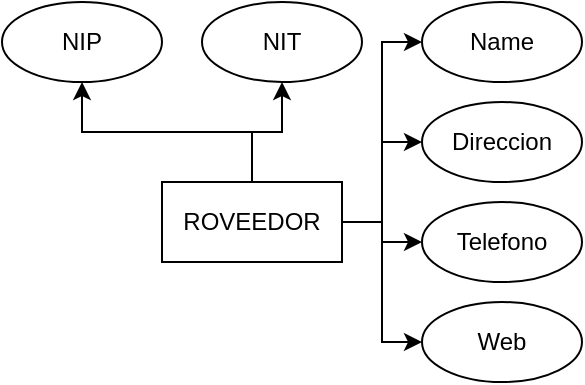 <mxfile version="20.0.4" type="github">
  <diagram name="1" id="e7e014a7-5840-1c2e-5031-d8a46d1fe8dd">
    <mxGraphModel dx="1094" dy="726" grid="1" gridSize="10" guides="1" tooltips="1" connect="1" arrows="1" fold="1" page="1" pageScale="1" pageWidth="1169" pageHeight="826" background="none" math="0" shadow="0">
      <root>
        <mxCell id="0" />
        <mxCell id="1" parent="0" />
        <mxCell id="QbTCmA_wk1OMmVpmayp_-49" style="edgeStyle=orthogonalEdgeStyle;rounded=0;orthogonalLoop=1;jettySize=auto;html=1;entryX=0.5;entryY=1;entryDx=0;entryDy=0;" edge="1" parent="1" source="QbTCmA_wk1OMmVpmayp_-41" target="QbTCmA_wk1OMmVpmayp_-42">
          <mxGeometry relative="1" as="geometry" />
        </mxCell>
        <mxCell id="QbTCmA_wk1OMmVpmayp_-50" style="edgeStyle=orthogonalEdgeStyle;rounded=0;orthogonalLoop=1;jettySize=auto;html=1;entryX=0.5;entryY=1;entryDx=0;entryDy=0;" edge="1" parent="1" source="QbTCmA_wk1OMmVpmayp_-41" target="QbTCmA_wk1OMmVpmayp_-46">
          <mxGeometry relative="1" as="geometry" />
        </mxCell>
        <mxCell id="QbTCmA_wk1OMmVpmayp_-51" style="edgeStyle=orthogonalEdgeStyle;rounded=0;orthogonalLoop=1;jettySize=auto;html=1;entryX=0;entryY=0.5;entryDx=0;entryDy=0;" edge="1" parent="1" source="QbTCmA_wk1OMmVpmayp_-41" target="QbTCmA_wk1OMmVpmayp_-47">
          <mxGeometry relative="1" as="geometry" />
        </mxCell>
        <mxCell id="QbTCmA_wk1OMmVpmayp_-52" style="edgeStyle=orthogonalEdgeStyle;rounded=0;orthogonalLoop=1;jettySize=auto;html=1;entryX=0;entryY=0.5;entryDx=0;entryDy=0;" edge="1" parent="1" source="QbTCmA_wk1OMmVpmayp_-41" target="QbTCmA_wk1OMmVpmayp_-45">
          <mxGeometry relative="1" as="geometry" />
        </mxCell>
        <mxCell id="QbTCmA_wk1OMmVpmayp_-53" style="edgeStyle=orthogonalEdgeStyle;rounded=0;orthogonalLoop=1;jettySize=auto;html=1;entryX=0;entryY=0.5;entryDx=0;entryDy=0;" edge="1" parent="1" source="QbTCmA_wk1OMmVpmayp_-41" target="QbTCmA_wk1OMmVpmayp_-44">
          <mxGeometry relative="1" as="geometry" />
        </mxCell>
        <mxCell id="QbTCmA_wk1OMmVpmayp_-54" style="edgeStyle=orthogonalEdgeStyle;rounded=0;orthogonalLoop=1;jettySize=auto;html=1;entryX=0;entryY=0.5;entryDx=0;entryDy=0;" edge="1" parent="1" source="QbTCmA_wk1OMmVpmayp_-41" target="QbTCmA_wk1OMmVpmayp_-43">
          <mxGeometry relative="1" as="geometry" />
        </mxCell>
        <mxCell id="QbTCmA_wk1OMmVpmayp_-41" value="&lt;div&gt;ROVEEDOR&lt;/div&gt;" style="rounded=0;whiteSpace=wrap;html=1;" vertex="1" parent="1">
          <mxGeometry x="930" y="210" width="90" height="40" as="geometry" />
        </mxCell>
        <mxCell id="QbTCmA_wk1OMmVpmayp_-42" value="NIP" style="ellipse;whiteSpace=wrap;html=1;" vertex="1" parent="1">
          <mxGeometry x="850" y="120" width="80" height="40" as="geometry" />
        </mxCell>
        <mxCell id="QbTCmA_wk1OMmVpmayp_-43" value="Web" style="ellipse;whiteSpace=wrap;html=1;" vertex="1" parent="1">
          <mxGeometry x="1060" y="270" width="80" height="40" as="geometry" />
        </mxCell>
        <mxCell id="QbTCmA_wk1OMmVpmayp_-44" value="Telefono" style="ellipse;whiteSpace=wrap;html=1;" vertex="1" parent="1">
          <mxGeometry x="1060" y="220" width="80" height="40" as="geometry" />
        </mxCell>
        <mxCell id="QbTCmA_wk1OMmVpmayp_-45" value="Direccion" style="ellipse;whiteSpace=wrap;html=1;" vertex="1" parent="1">
          <mxGeometry x="1060" y="170" width="80" height="40" as="geometry" />
        </mxCell>
        <mxCell id="QbTCmA_wk1OMmVpmayp_-46" value="NIT" style="ellipse;whiteSpace=wrap;html=1;" vertex="1" parent="1">
          <mxGeometry x="950" y="120" width="80" height="40" as="geometry" />
        </mxCell>
        <mxCell id="QbTCmA_wk1OMmVpmayp_-47" value="Name" style="ellipse;whiteSpace=wrap;html=1;" vertex="1" parent="1">
          <mxGeometry x="1060" y="120" width="80" height="40" as="geometry" />
        </mxCell>
      </root>
    </mxGraphModel>
  </diagram>
</mxfile>
